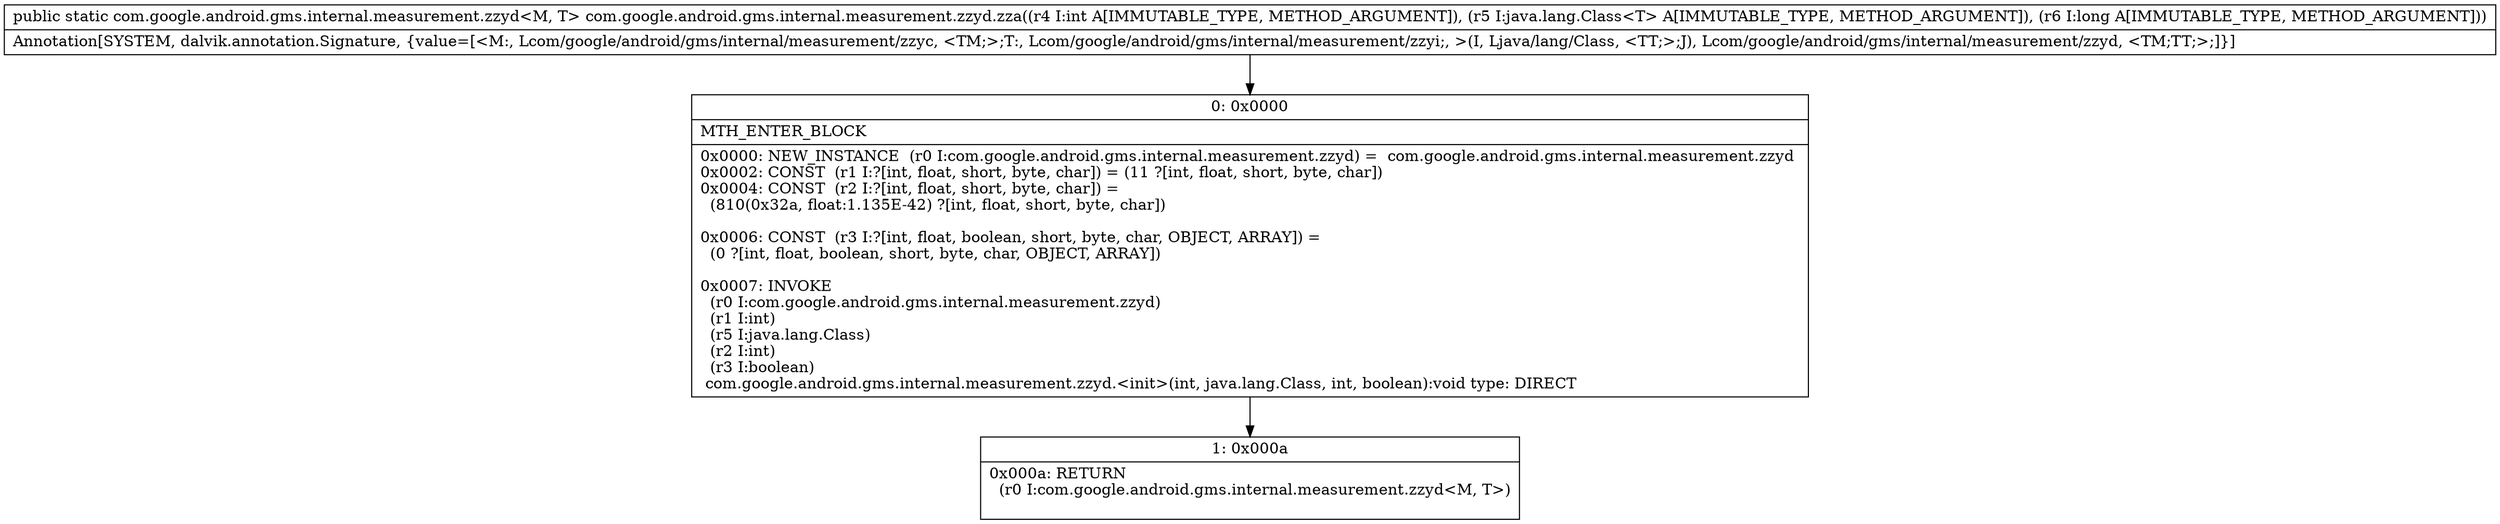 digraph "CFG forcom.google.android.gms.internal.measurement.zzyd.zza(ILjava\/lang\/Class;J)Lcom\/google\/android\/gms\/internal\/measurement\/zzyd;" {
Node_0 [shape=record,label="{0\:\ 0x0000|MTH_ENTER_BLOCK\l|0x0000: NEW_INSTANCE  (r0 I:com.google.android.gms.internal.measurement.zzyd) =  com.google.android.gms.internal.measurement.zzyd \l0x0002: CONST  (r1 I:?[int, float, short, byte, char]) = (11 ?[int, float, short, byte, char]) \l0x0004: CONST  (r2 I:?[int, float, short, byte, char]) = \l  (810(0x32a, float:1.135E\-42) ?[int, float, short, byte, char])\l \l0x0006: CONST  (r3 I:?[int, float, boolean, short, byte, char, OBJECT, ARRAY]) = \l  (0 ?[int, float, boolean, short, byte, char, OBJECT, ARRAY])\l \l0x0007: INVOKE  \l  (r0 I:com.google.android.gms.internal.measurement.zzyd)\l  (r1 I:int)\l  (r5 I:java.lang.Class)\l  (r2 I:int)\l  (r3 I:boolean)\l com.google.android.gms.internal.measurement.zzyd.\<init\>(int, java.lang.Class, int, boolean):void type: DIRECT \l}"];
Node_1 [shape=record,label="{1\:\ 0x000a|0x000a: RETURN  \l  (r0 I:com.google.android.gms.internal.measurement.zzyd\<M, T\>)\l \l}"];
MethodNode[shape=record,label="{public static com.google.android.gms.internal.measurement.zzyd\<M, T\> com.google.android.gms.internal.measurement.zzyd.zza((r4 I:int A[IMMUTABLE_TYPE, METHOD_ARGUMENT]), (r5 I:java.lang.Class\<T\> A[IMMUTABLE_TYPE, METHOD_ARGUMENT]), (r6 I:long A[IMMUTABLE_TYPE, METHOD_ARGUMENT]))  | Annotation[SYSTEM, dalvik.annotation.Signature, \{value=[\<M:, Lcom\/google\/android\/gms\/internal\/measurement\/zzyc, \<TM;\>;T:, Lcom\/google\/android\/gms\/internal\/measurement\/zzyi;, \>(I, Ljava\/lang\/Class, \<TT;\>;J), Lcom\/google\/android\/gms\/internal\/measurement\/zzyd, \<TM;TT;\>;]\}]\l}"];
MethodNode -> Node_0;
Node_0 -> Node_1;
}

